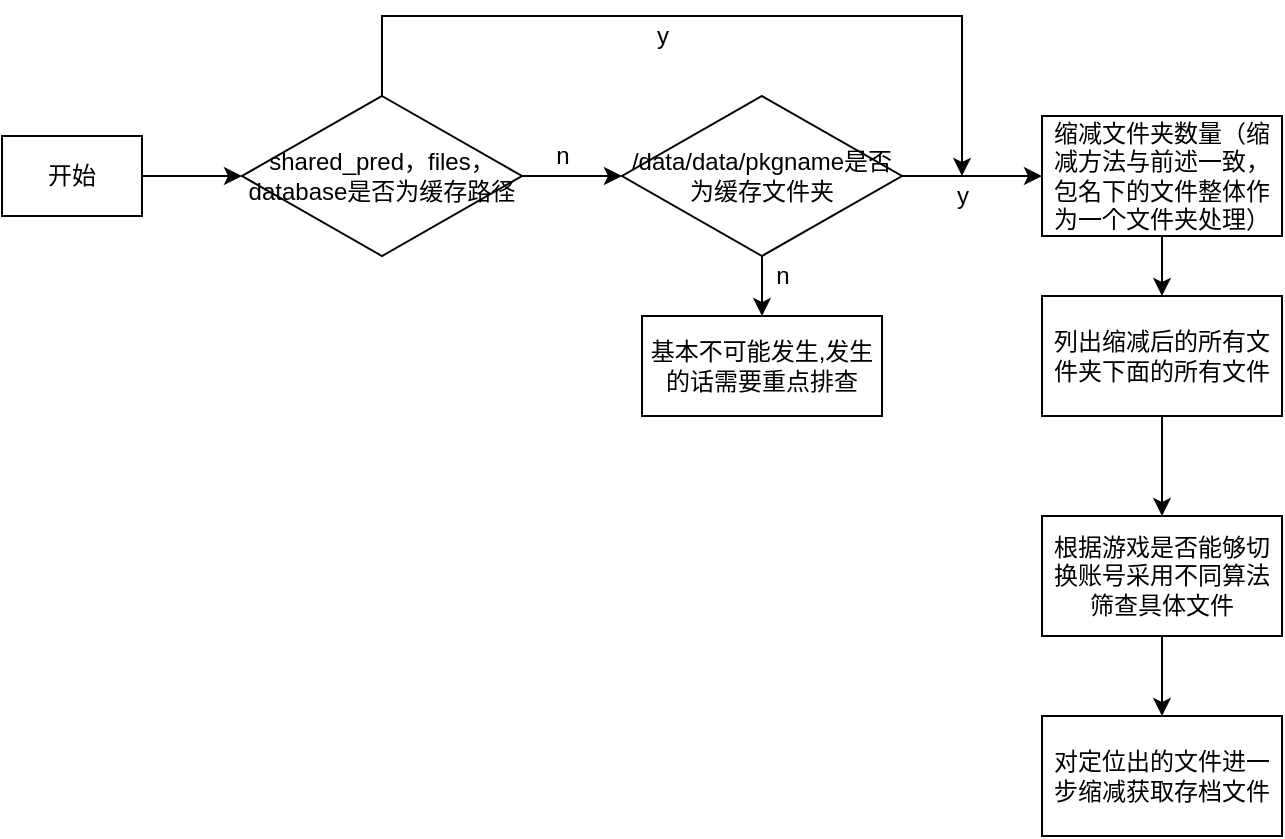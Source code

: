 <mxfile version="14.0.0" type="github">
  <diagram id="9Q1Mpkf2NLSXijgCKsfE" name="Page-1">
    <mxGraphModel dx="1302" dy="581" grid="1" gridSize="10" guides="1" tooltips="1" connect="1" arrows="1" fold="1" page="1" pageScale="1" pageWidth="827" pageHeight="1169" math="0" shadow="0">
      <root>
        <mxCell id="0" />
        <mxCell id="1" parent="0" />
        <mxCell id="te5PUj8uQk6K5HPgWg1_-3" value="" style="edgeStyle=orthogonalEdgeStyle;rounded=0;orthogonalLoop=1;jettySize=auto;html=1;" edge="1" parent="1" source="te5PUj8uQk6K5HPgWg1_-1" target="te5PUj8uQk6K5HPgWg1_-2">
          <mxGeometry relative="1" as="geometry" />
        </mxCell>
        <mxCell id="te5PUj8uQk6K5HPgWg1_-1" value="开始" style="rounded=0;whiteSpace=wrap;html=1;" vertex="1" parent="1">
          <mxGeometry x="70" y="80" width="70" height="40" as="geometry" />
        </mxCell>
        <mxCell id="te5PUj8uQk6K5HPgWg1_-7" value="" style="edgeStyle=orthogonalEdgeStyle;rounded=0;orthogonalLoop=1;jettySize=auto;html=1;" edge="1" parent="1" source="te5PUj8uQk6K5HPgWg1_-2" target="te5PUj8uQk6K5HPgWg1_-6">
          <mxGeometry relative="1" as="geometry">
            <Array as="points">
              <mxPoint x="360" y="100" />
              <mxPoint x="360" y="100" />
            </Array>
          </mxGeometry>
        </mxCell>
        <mxCell id="te5PUj8uQk6K5HPgWg1_-16" value="" style="edgeStyle=orthogonalEdgeStyle;rounded=0;orthogonalLoop=1;jettySize=auto;html=1;" edge="1" parent="1" source="te5PUj8uQk6K5HPgWg1_-2">
          <mxGeometry relative="1" as="geometry">
            <mxPoint x="550" y="100" as="targetPoint" />
            <Array as="points">
              <mxPoint x="260" y="20" />
              <mxPoint x="550" y="20" />
            </Array>
          </mxGeometry>
        </mxCell>
        <mxCell id="te5PUj8uQk6K5HPgWg1_-2" value="shared_pred，files，database是否为缓存路径&lt;br&gt;" style="rhombus;whiteSpace=wrap;html=1;rounded=0;" vertex="1" parent="1">
          <mxGeometry x="190" y="60" width="140" height="80" as="geometry" />
        </mxCell>
        <mxCell id="te5PUj8uQk6K5HPgWg1_-10" value="" style="edgeStyle=orthogonalEdgeStyle;rounded=0;orthogonalLoop=1;jettySize=auto;html=1;" edge="1" parent="1" source="te5PUj8uQk6K5HPgWg1_-6" target="te5PUj8uQk6K5HPgWg1_-9">
          <mxGeometry relative="1" as="geometry" />
        </mxCell>
        <mxCell id="te5PUj8uQk6K5HPgWg1_-14" value="" style="edgeStyle=orthogonalEdgeStyle;rounded=0;orthogonalLoop=1;jettySize=auto;html=1;" edge="1" parent="1" source="te5PUj8uQk6K5HPgWg1_-6" target="te5PUj8uQk6K5HPgWg1_-13">
          <mxGeometry relative="1" as="geometry" />
        </mxCell>
        <mxCell id="te5PUj8uQk6K5HPgWg1_-6" value="/data/data/pkgname是否为缓存文件夹" style="rhombus;whiteSpace=wrap;html=1;rounded=0;" vertex="1" parent="1">
          <mxGeometry x="380" y="60" width="140" height="80" as="geometry" />
        </mxCell>
        <mxCell id="te5PUj8uQk6K5HPgWg1_-8" value="n&lt;br&gt;" style="text;html=1;align=center;verticalAlign=middle;resizable=0;points=[];autosize=1;" vertex="1" parent="1">
          <mxGeometry x="340" y="80" width="20" height="20" as="geometry" />
        </mxCell>
        <mxCell id="te5PUj8uQk6K5HPgWg1_-9" value="基本不可能发生,发生的话需要重点排查&lt;br&gt;" style="whiteSpace=wrap;html=1;rounded=0;" vertex="1" parent="1">
          <mxGeometry x="390" y="170" width="120" height="50" as="geometry" />
        </mxCell>
        <mxCell id="te5PUj8uQk6K5HPgWg1_-11" value="n" style="text;html=1;align=center;verticalAlign=middle;resizable=0;points=[];autosize=1;" vertex="1" parent="1">
          <mxGeometry x="450" y="140" width="20" height="20" as="geometry" />
        </mxCell>
        <mxCell id="te5PUj8uQk6K5HPgWg1_-20" value="" style="edgeStyle=orthogonalEdgeStyle;rounded=0;orthogonalLoop=1;jettySize=auto;html=1;" edge="1" parent="1" source="te5PUj8uQk6K5HPgWg1_-13" target="te5PUj8uQk6K5HPgWg1_-19">
          <mxGeometry relative="1" as="geometry" />
        </mxCell>
        <mxCell id="te5PUj8uQk6K5HPgWg1_-13" value="缩减文件夹数量（缩减方法与前述一致， 包名下的文件整体作为一个文件夹处理）" style="whiteSpace=wrap;html=1;rounded=0;" vertex="1" parent="1">
          <mxGeometry x="590" y="70" width="120" height="60" as="geometry" />
        </mxCell>
        <mxCell id="te5PUj8uQk6K5HPgWg1_-17" value="y" style="text;html=1;align=center;verticalAlign=middle;resizable=0;points=[];autosize=1;" vertex="1" parent="1">
          <mxGeometry x="390" y="20" width="20" height="20" as="geometry" />
        </mxCell>
        <mxCell id="te5PUj8uQk6K5HPgWg1_-18" value="y" style="text;html=1;align=center;verticalAlign=middle;resizable=0;points=[];autosize=1;" vertex="1" parent="1">
          <mxGeometry x="540" y="100" width="20" height="20" as="geometry" />
        </mxCell>
        <mxCell id="te5PUj8uQk6K5HPgWg1_-24" value="" style="edgeStyle=orthogonalEdgeStyle;rounded=0;orthogonalLoop=1;jettySize=auto;html=1;" edge="1" parent="1" source="te5PUj8uQk6K5HPgWg1_-19" target="te5PUj8uQk6K5HPgWg1_-23">
          <mxGeometry relative="1" as="geometry" />
        </mxCell>
        <mxCell id="te5PUj8uQk6K5HPgWg1_-19" value="列出缩减后的所有文件夹下面的所有文件" style="whiteSpace=wrap;html=1;rounded=0;" vertex="1" parent="1">
          <mxGeometry x="590" y="160" width="120" height="60" as="geometry" />
        </mxCell>
        <mxCell id="te5PUj8uQk6K5HPgWg1_-23" value="根据游戏是否能够切换账号采用不同算法筛查具体文件" style="whiteSpace=wrap;html=1;rounded=0;" vertex="1" parent="1">
          <mxGeometry x="590" y="270" width="120" height="60" as="geometry" />
        </mxCell>
        <mxCell id="te5PUj8uQk6K5HPgWg1_-25" value="对定位出的文件进一步缩减获取存档文件" style="whiteSpace=wrap;html=1;rounded=0;" vertex="1" parent="1">
          <mxGeometry x="590" y="370" width="120" height="60" as="geometry" />
        </mxCell>
        <mxCell id="te5PUj8uQk6K5HPgWg1_-26" value="" style="edgeStyle=orthogonalEdgeStyle;rounded=0;orthogonalLoop=1;jettySize=auto;html=1;entryX=0.5;entryY=0;entryDx=0;entryDy=0;exitX=0.5;exitY=1;exitDx=0;exitDy=0;" edge="1" parent="1" source="te5PUj8uQk6K5HPgWg1_-23" target="te5PUj8uQk6K5HPgWg1_-25">
          <mxGeometry relative="1" as="geometry">
            <mxPoint x="660" y="230" as="sourcePoint" />
            <mxPoint x="660" y="280" as="targetPoint" />
          </mxGeometry>
        </mxCell>
      </root>
    </mxGraphModel>
  </diagram>
</mxfile>
